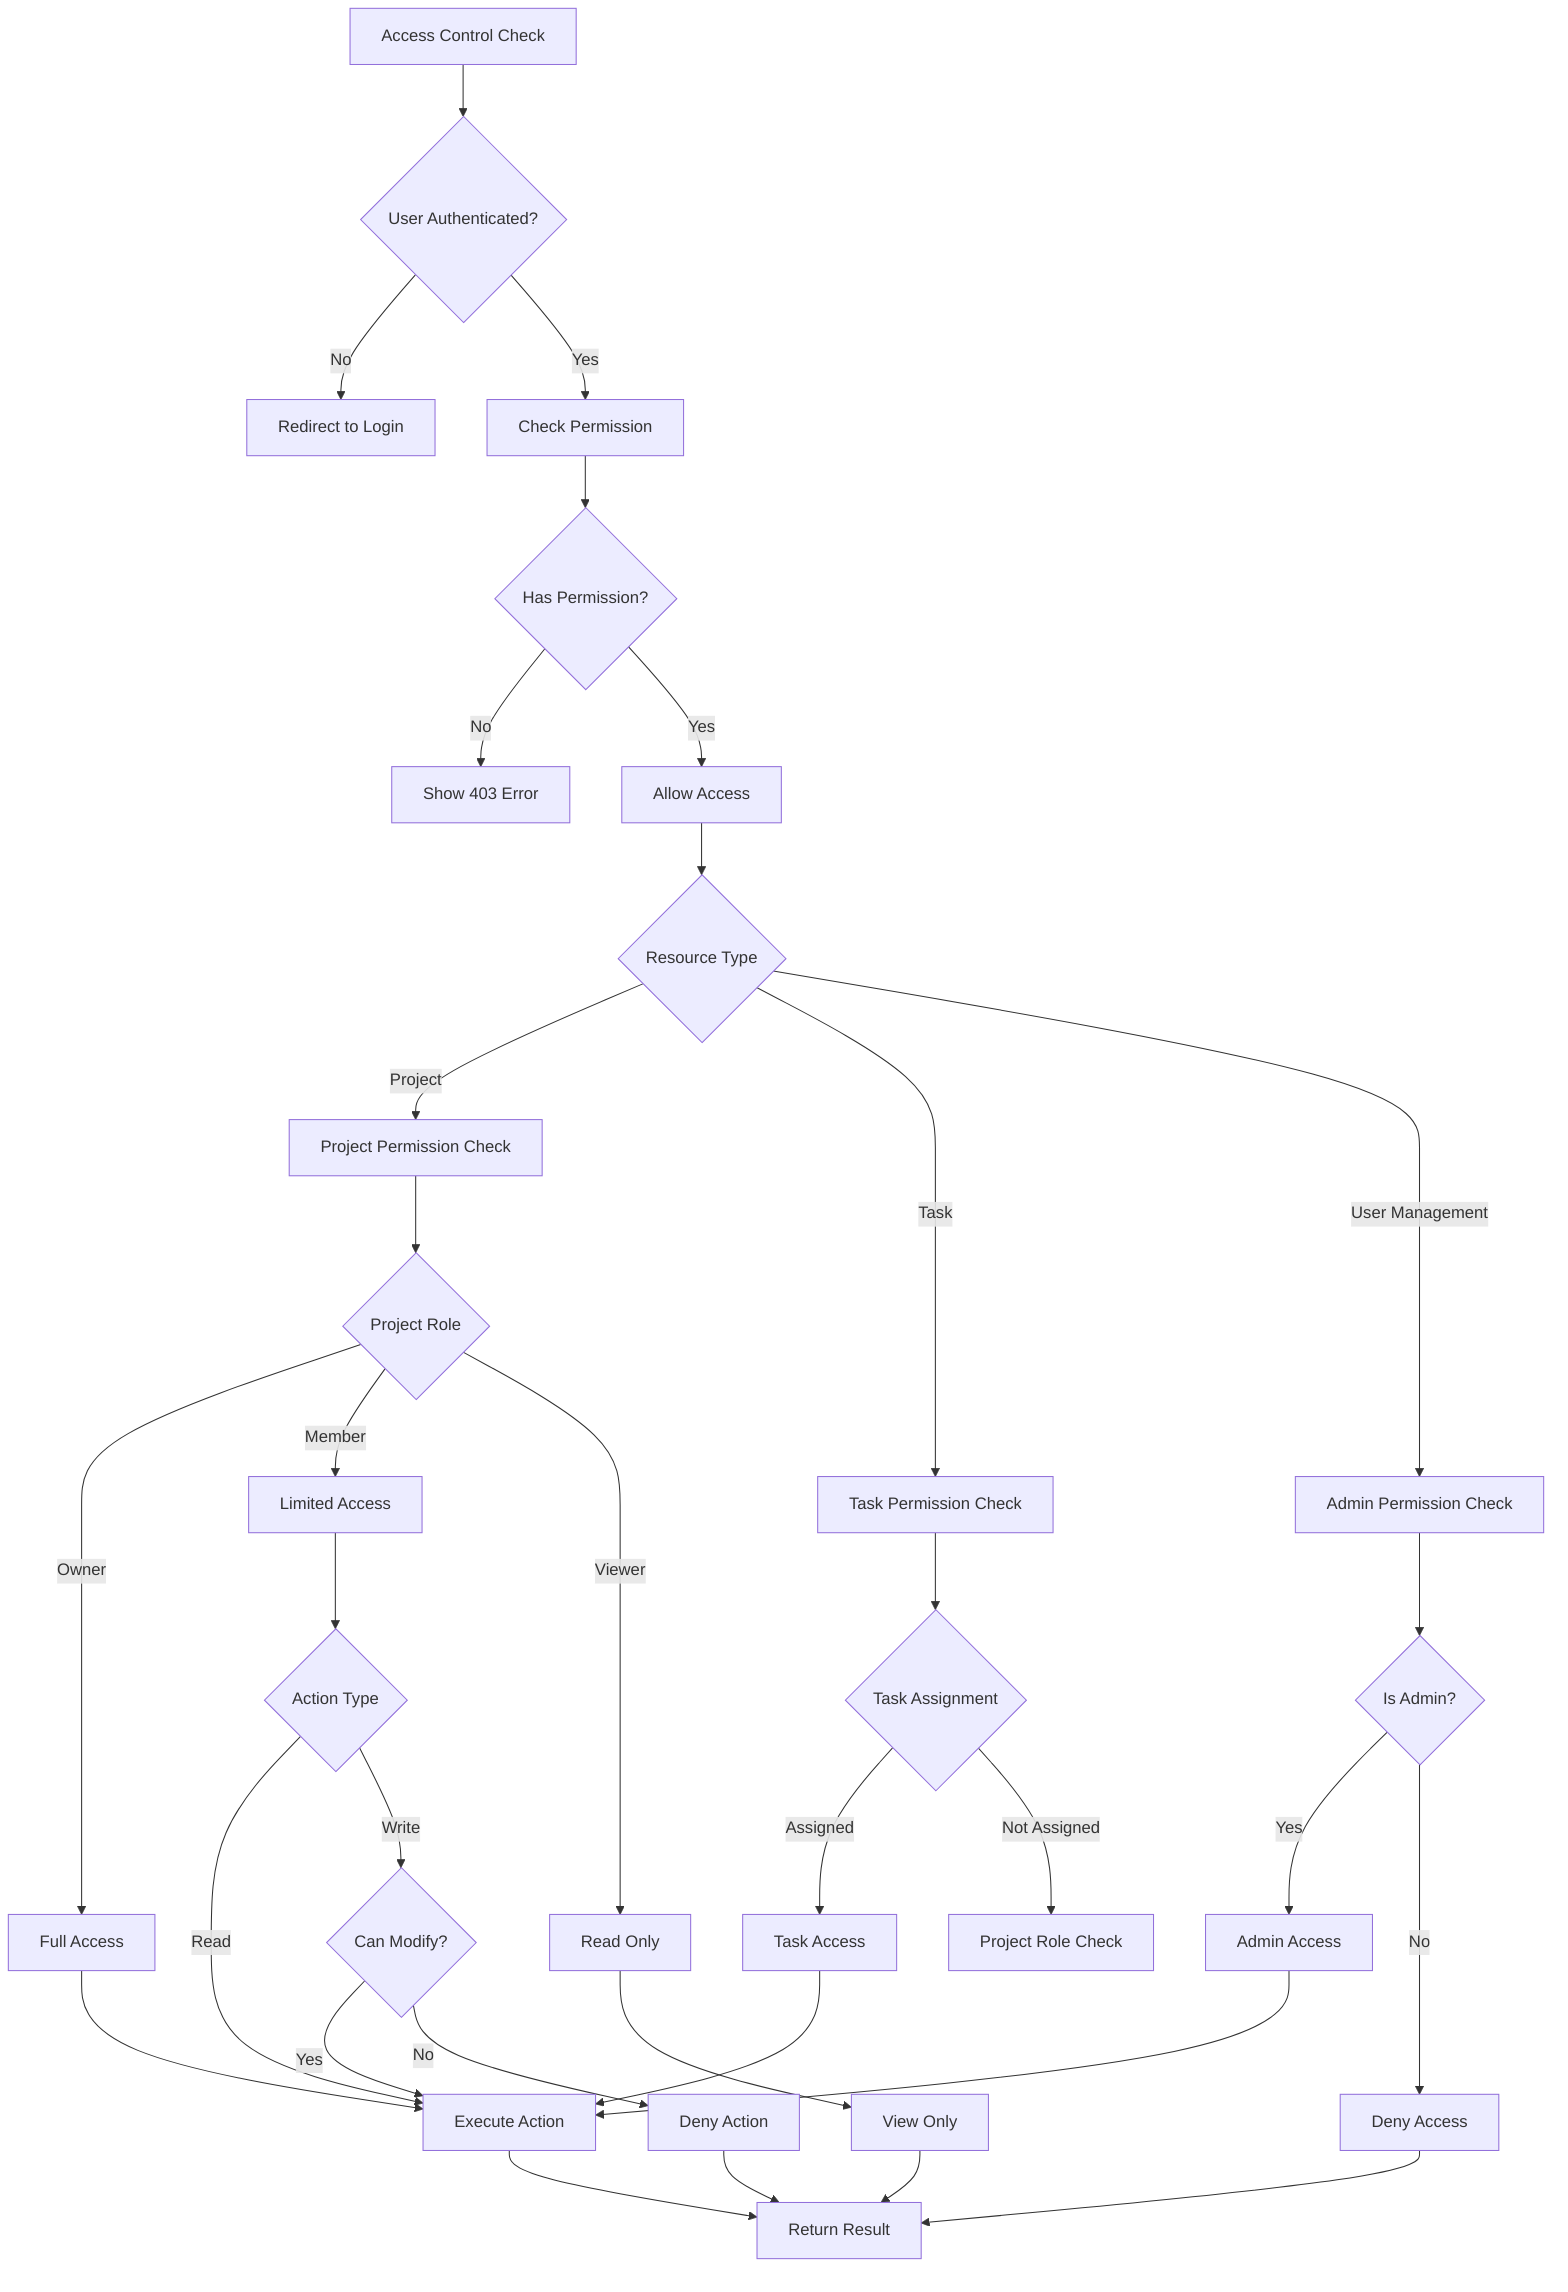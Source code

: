 graph TD
    A[Access Control Check] --> B{User Authenticated?}
    
    B -->|No| C[Redirect to Login]
    B -->|Yes| D[Check Permission]
    
    D --> E{Has Permission?}
    E -->|No| F[Show 403 Error]
    E -->|Yes| G[Allow Access]
    
    G --> H{Resource Type}
    
    H -->|Project| I[Project Permission Check]
    H -->|Task| J[Task Permission Check]
    H -->|User Management| K[Admin Permission Check]
    
    I --> L{Project Role}
    L -->|Owner| M[Full Access]
    L -->|Member| N[Limited Access]
    L -->|Viewer| O[Read Only]
    
    J --> P{Task Assignment}
    P -->|Assigned| Q[Task Access]
    P -->|Not Assigned| R[Project Role Check]
    
    K --> S{Is Admin?}
    S -->|Yes| T[Admin Access]
    S -->|No| U[Deny Access]
    
    M --> V[Execute Action]
    N --> W{Action Type}
    O --> X[View Only]
    Q --> V
    T --> V
    
    W -->|Read| V
    W -->|Write| Y{Can Modify?}
    Y -->|Yes| V
    Y -->|No| Z[Deny Action]
    
    V --> AA[Return Result]
    X --> AA
    Z --> AA
    U --> AA